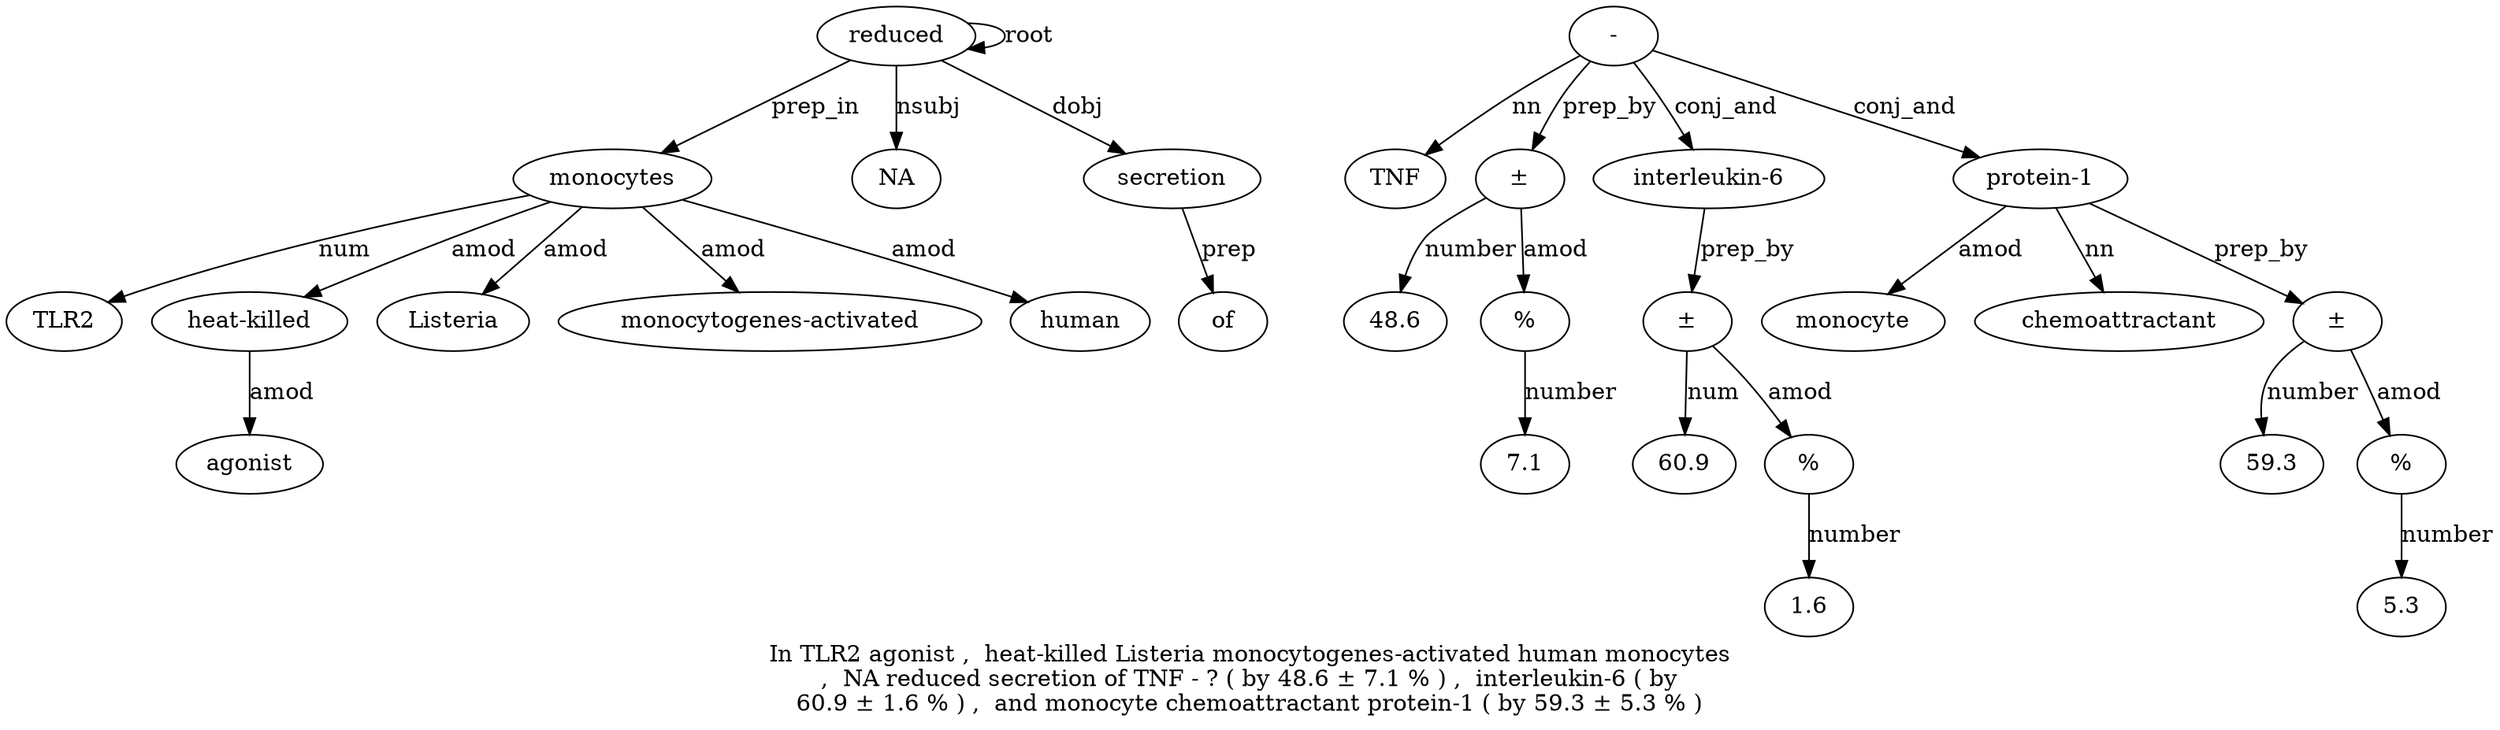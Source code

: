 digraph "In TLR2 agonist ,  heat-killed Listeria monocytogenes-activated human monocytes ,  NA reduced secretion of TNF - ? ( by 48.6 ± 7.1 % ) ,  interleukin-6 ( by 60.9 ± 1.6 % ) ,  and monocyte chemoattractant protein-1 ( by 59.3 ± 5.3 % )" {
label="In TLR2 agonist ,  heat-killed Listeria monocytogenes-activated human monocytes
,  NA reduced secretion of TNF - ? ( by 48.6 ± 7.1 % ) ,  interleukin-6 ( by
60.9 ± 1.6 % ) ,  and monocyte chemoattractant protein-1 ( by 59.3 ± 5.3 % )";
monocytes9 [style=filled, fillcolor=white, label=monocytes];
TLR2 [style=filled, fillcolor=white, label=TLR2];
monocytes9 -> TLR2  [label=num];
"heat-killed5" [style=filled, fillcolor=white, label="heat-killed"];
agonist3 [style=filled, fillcolor=white, label=agonist];
"heat-killed5" -> agonist3  [label=amod];
monocytes9 -> "heat-killed5"  [label=amod];
Listeria6 [style=filled, fillcolor=white, label=Listeria];
monocytes9 -> Listeria6  [label=amod];
"monocytogenes-activated7" [style=filled, fillcolor=white, label="monocytogenes-activated"];
monocytes9 -> "monocytogenes-activated7"  [label=amod];
human8 [style=filled, fillcolor=white, label=human];
monocytes9 -> human8  [label=amod];
reduced12 [style=filled, fillcolor=white, label=reduced];
reduced12 -> monocytes9  [label=prep_in];
NA11 [style=filled, fillcolor=white, label=NA];
reduced12 -> NA11  [label=nsubj];
reduced12 -> reduced12  [label=root];
secretion13 [style=filled, fillcolor=white, label=secretion];
reduced12 -> secretion13  [label=dobj];
of14 [style=filled, fillcolor=white, label=of];
secretion13 -> of14  [label=prep];
"-16" [style=filled, fillcolor=white, label="-"];
TNF15 [style=filled, fillcolor=white, label=TNF];
"-16" -> TNF15  [label=nn];
"±21" [style=filled, fillcolor=white, label="±"];
"48.620" [style=filled, fillcolor=white, label="48.6"];
"±21" -> "48.620"  [label=number];
"-16" -> "±21"  [label=prep_by];
"%23" [style=filled, fillcolor=white, label="%"];
"7.122" [style=filled, fillcolor=white, label="7.1"];
"%23" -> "7.122"  [label=number];
"±21" -> "%23"  [label=amod];
"interleukin-62" [style=filled, fillcolor=white, label="interleukin-6"];
"-16" -> "interleukin-62"  [label=conj_and];
"±30" [style=filled, fillcolor=white, label="±"];
"60.92" [style=filled, fillcolor=white, label="60.9"];
"±30" -> "60.92"  [label=num];
"interleukin-62" -> "±30"  [label=prep_by];
"%32" [style=filled, fillcolor=white, label="%"];
"1.63" [style=filled, fillcolor=white, label="1.6"];
"%32" -> "1.63"  [label=number];
"±30" -> "%32"  [label=amod];
"protein-138" [style=filled, fillcolor=white, label="protein-1"];
monocyte36 [style=filled, fillcolor=white, label=monocyte];
"protein-138" -> monocyte36  [label=amod];
chemoattractant37 [style=filled, fillcolor=white, label=chemoattractant];
"protein-138" -> chemoattractant37  [label=nn];
"-16" -> "protein-138"  [label=conj_and];
"±42" [style=filled, fillcolor=white, label="±"];
"59.341" [style=filled, fillcolor=white, label="59.3"];
"±42" -> "59.341"  [label=number];
"protein-138" -> "±42"  [label=prep_by];
"%44" [style=filled, fillcolor=white, label="%"];
"5.34" [style=filled, fillcolor=white, label="5.3"];
"%44" -> "5.34"  [label=number];
"±42" -> "%44"  [label=amod];
}
